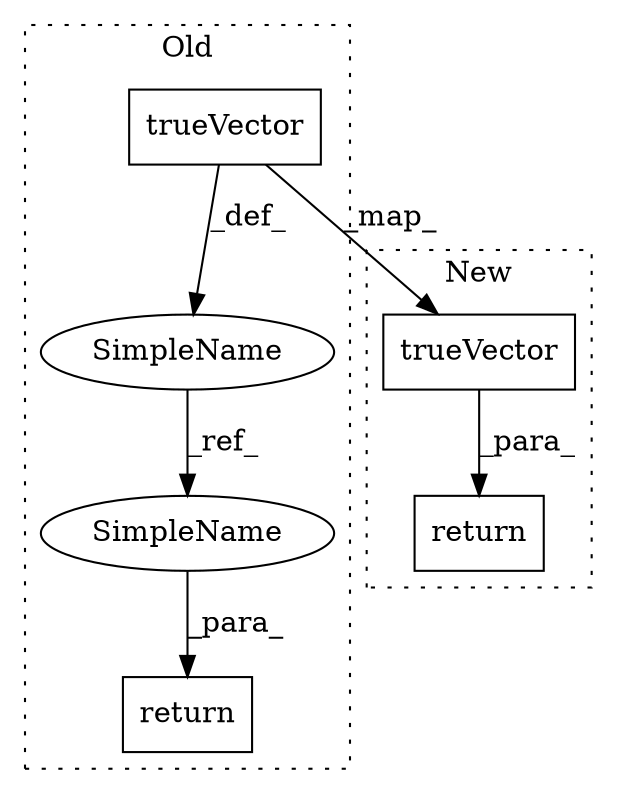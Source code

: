 digraph G {
subgraph cluster0 {
1 [label="trueVector" a="32" s="146946,146961" l="11,1" shape="box"];
3 [label="SimpleName" a="42" s="146931" l="3" shape="ellipse"];
4 [label="return" a="41" s="146972" l="7" shape="box"];
6 [label="SimpleName" a="42" s="146979" l="3" shape="ellipse"];
label = "Old";
style="dotted";
}
subgraph cluster1 {
2 [label="trueVector" a="32" s="147052,147067" l="11,1" shape="box"];
5 [label="return" a="41" s="147036" l="7" shape="box"];
label = "New";
style="dotted";
}
1 -> 3 [label="_def_"];
1 -> 2 [label="_map_"];
2 -> 5 [label="_para_"];
3 -> 6 [label="_ref_"];
6 -> 4 [label="_para_"];
}